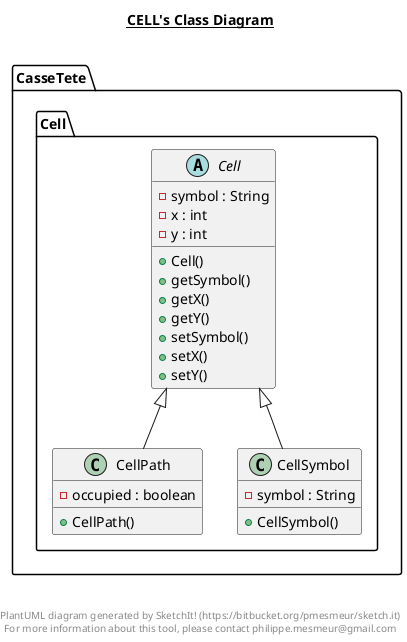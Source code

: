 @startuml

title __CELL's Class Diagram__\n

  namespace CasseTete {
    namespace Cell {
      abstract class CasseTete.Cell.Cell {
          - symbol : String
          - x : int
          - y : int
          + Cell()
          + getSymbol()
          + getX()
          + getY()
          + setSymbol()
          + setX()
          + setY()
      }
    }
  }
  

  namespace CasseTete {
    namespace Cell {
      class CasseTete.Cell.CellPath {
          - occupied : boolean
          + CellPath()
      }
    }
  }
  

  namespace CasseTete {
    namespace Cell {
      class CasseTete.Cell.CellSymbol {
          - symbol : String
          + CellSymbol()
      }
    }
  }
  

  CasseTete.Cell.CellPath -up-|> CasseTete.Cell.Cell
  CasseTete.Cell.CellSymbol -up-|> CasseTete.Cell.Cell


right footer


PlantUML diagram generated by SketchIt! (https://bitbucket.org/pmesmeur/sketch.it)
For more information about this tool, please contact philippe.mesmeur@gmail.com
endfooter

@enduml
